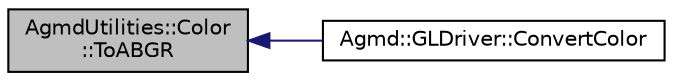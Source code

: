 digraph "AgmdUtilities::Color::ToABGR"
{
  edge [fontname="Helvetica",fontsize="10",labelfontname="Helvetica",labelfontsize="10"];
  node [fontname="Helvetica",fontsize="10",shape=record];
  rankdir="LR";
  Node1 [label="AgmdUtilities::Color\l::ToABGR",height=0.2,width=0.4,color="black", fillcolor="grey75", style="filled" fontcolor="black"];
  Node1 -> Node2 [dir="back",color="midnightblue",fontsize="10",style="solid"];
  Node2 [label="Agmd::GLDriver::ConvertColor",height=0.2,width=0.4,color="black", fillcolor="white", style="filled",URL="$class_agmd_1_1_g_l_driver.html#a8831b91a267cb813eea70e53eb4958ea"];
}
